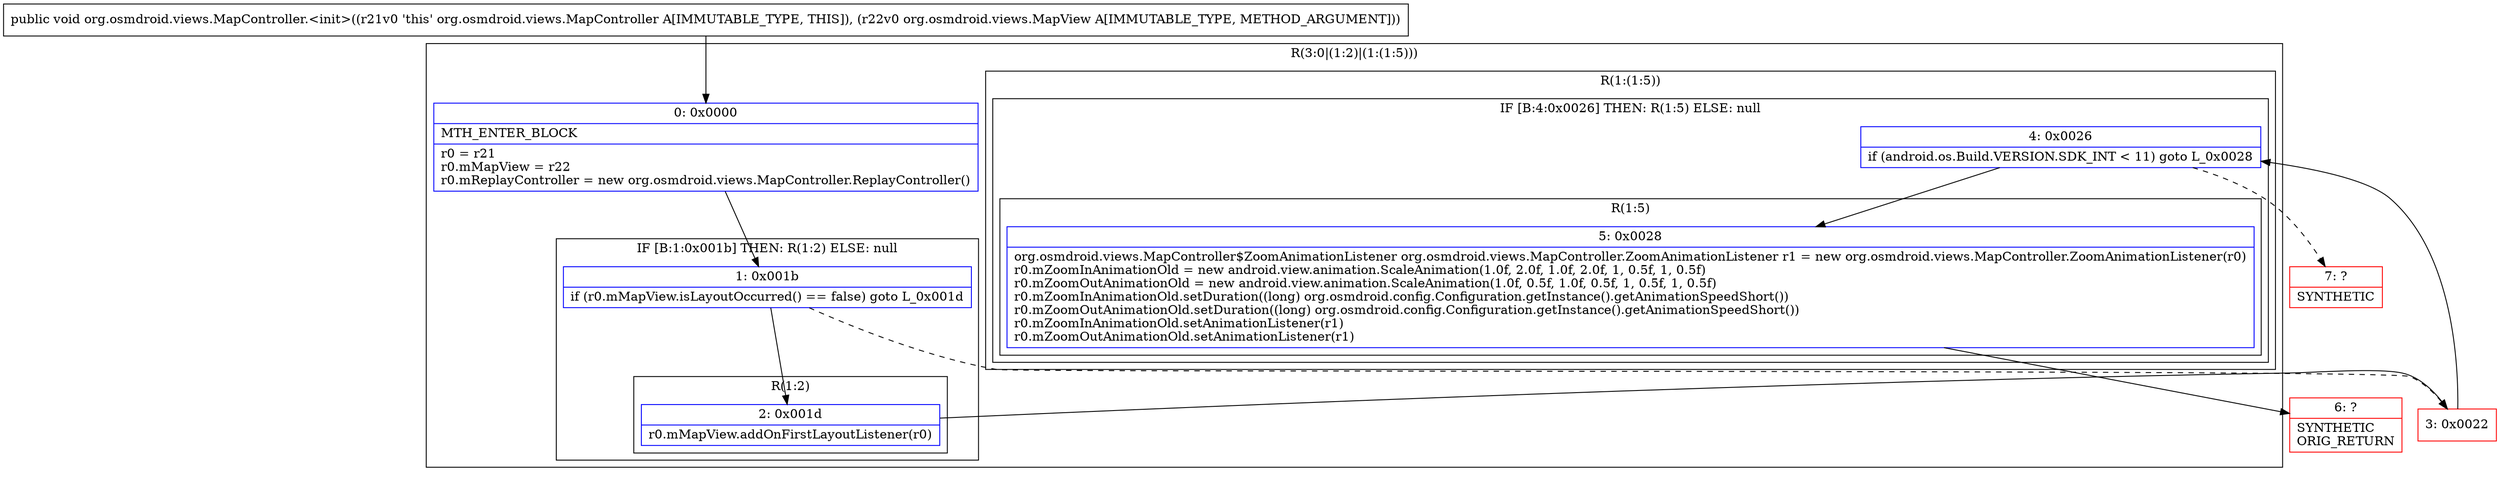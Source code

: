 digraph "CFG fororg.osmdroid.views.MapController.\<init\>(Lorg\/osmdroid\/views\/MapView;)V" {
subgraph cluster_Region_1789819753 {
label = "R(3:0|(1:2)|(1:(1:5)))";
node [shape=record,color=blue];
Node_0 [shape=record,label="{0\:\ 0x0000|MTH_ENTER_BLOCK\l|r0 = r21\lr0.mMapView = r22\lr0.mReplayController = new org.osmdroid.views.MapController.ReplayController()\l}"];
subgraph cluster_IfRegion_1751618734 {
label = "IF [B:1:0x001b] THEN: R(1:2) ELSE: null";
node [shape=record,color=blue];
Node_1 [shape=record,label="{1\:\ 0x001b|if (r0.mMapView.isLayoutOccurred() == false) goto L_0x001d\l}"];
subgraph cluster_Region_147124538 {
label = "R(1:2)";
node [shape=record,color=blue];
Node_2 [shape=record,label="{2\:\ 0x001d|r0.mMapView.addOnFirstLayoutListener(r0)\l}"];
}
}
subgraph cluster_Region_1961972894 {
label = "R(1:(1:5))";
node [shape=record,color=blue];
subgraph cluster_IfRegion_1839008858 {
label = "IF [B:4:0x0026] THEN: R(1:5) ELSE: null";
node [shape=record,color=blue];
Node_4 [shape=record,label="{4\:\ 0x0026|if (android.os.Build.VERSION.SDK_INT \< 11) goto L_0x0028\l}"];
subgraph cluster_Region_1190351102 {
label = "R(1:5)";
node [shape=record,color=blue];
Node_5 [shape=record,label="{5\:\ 0x0028|org.osmdroid.views.MapController$ZoomAnimationListener org.osmdroid.views.MapController.ZoomAnimationListener r1 = new org.osmdroid.views.MapController.ZoomAnimationListener(r0)\lr0.mZoomInAnimationOld = new android.view.animation.ScaleAnimation(1.0f, 2.0f, 1.0f, 2.0f, 1, 0.5f, 1, 0.5f)\lr0.mZoomOutAnimationOld = new android.view.animation.ScaleAnimation(1.0f, 0.5f, 1.0f, 0.5f, 1, 0.5f, 1, 0.5f)\lr0.mZoomInAnimationOld.setDuration((long) org.osmdroid.config.Configuration.getInstance().getAnimationSpeedShort())\lr0.mZoomOutAnimationOld.setDuration((long) org.osmdroid.config.Configuration.getInstance().getAnimationSpeedShort())\lr0.mZoomInAnimationOld.setAnimationListener(r1)\lr0.mZoomOutAnimationOld.setAnimationListener(r1)\l}"];
}
}
}
}
Node_3 [shape=record,color=red,label="{3\:\ 0x0022}"];
Node_6 [shape=record,color=red,label="{6\:\ ?|SYNTHETIC\lORIG_RETURN\l}"];
Node_7 [shape=record,color=red,label="{7\:\ ?|SYNTHETIC\l}"];
MethodNode[shape=record,label="{public void org.osmdroid.views.MapController.\<init\>((r21v0 'this' org.osmdroid.views.MapController A[IMMUTABLE_TYPE, THIS]), (r22v0 org.osmdroid.views.MapView A[IMMUTABLE_TYPE, METHOD_ARGUMENT])) }"];
MethodNode -> Node_0;
Node_0 -> Node_1;
Node_1 -> Node_2;
Node_1 -> Node_3[style=dashed];
Node_2 -> Node_3;
Node_4 -> Node_5;
Node_4 -> Node_7[style=dashed];
Node_5 -> Node_6;
Node_3 -> Node_4;
}


